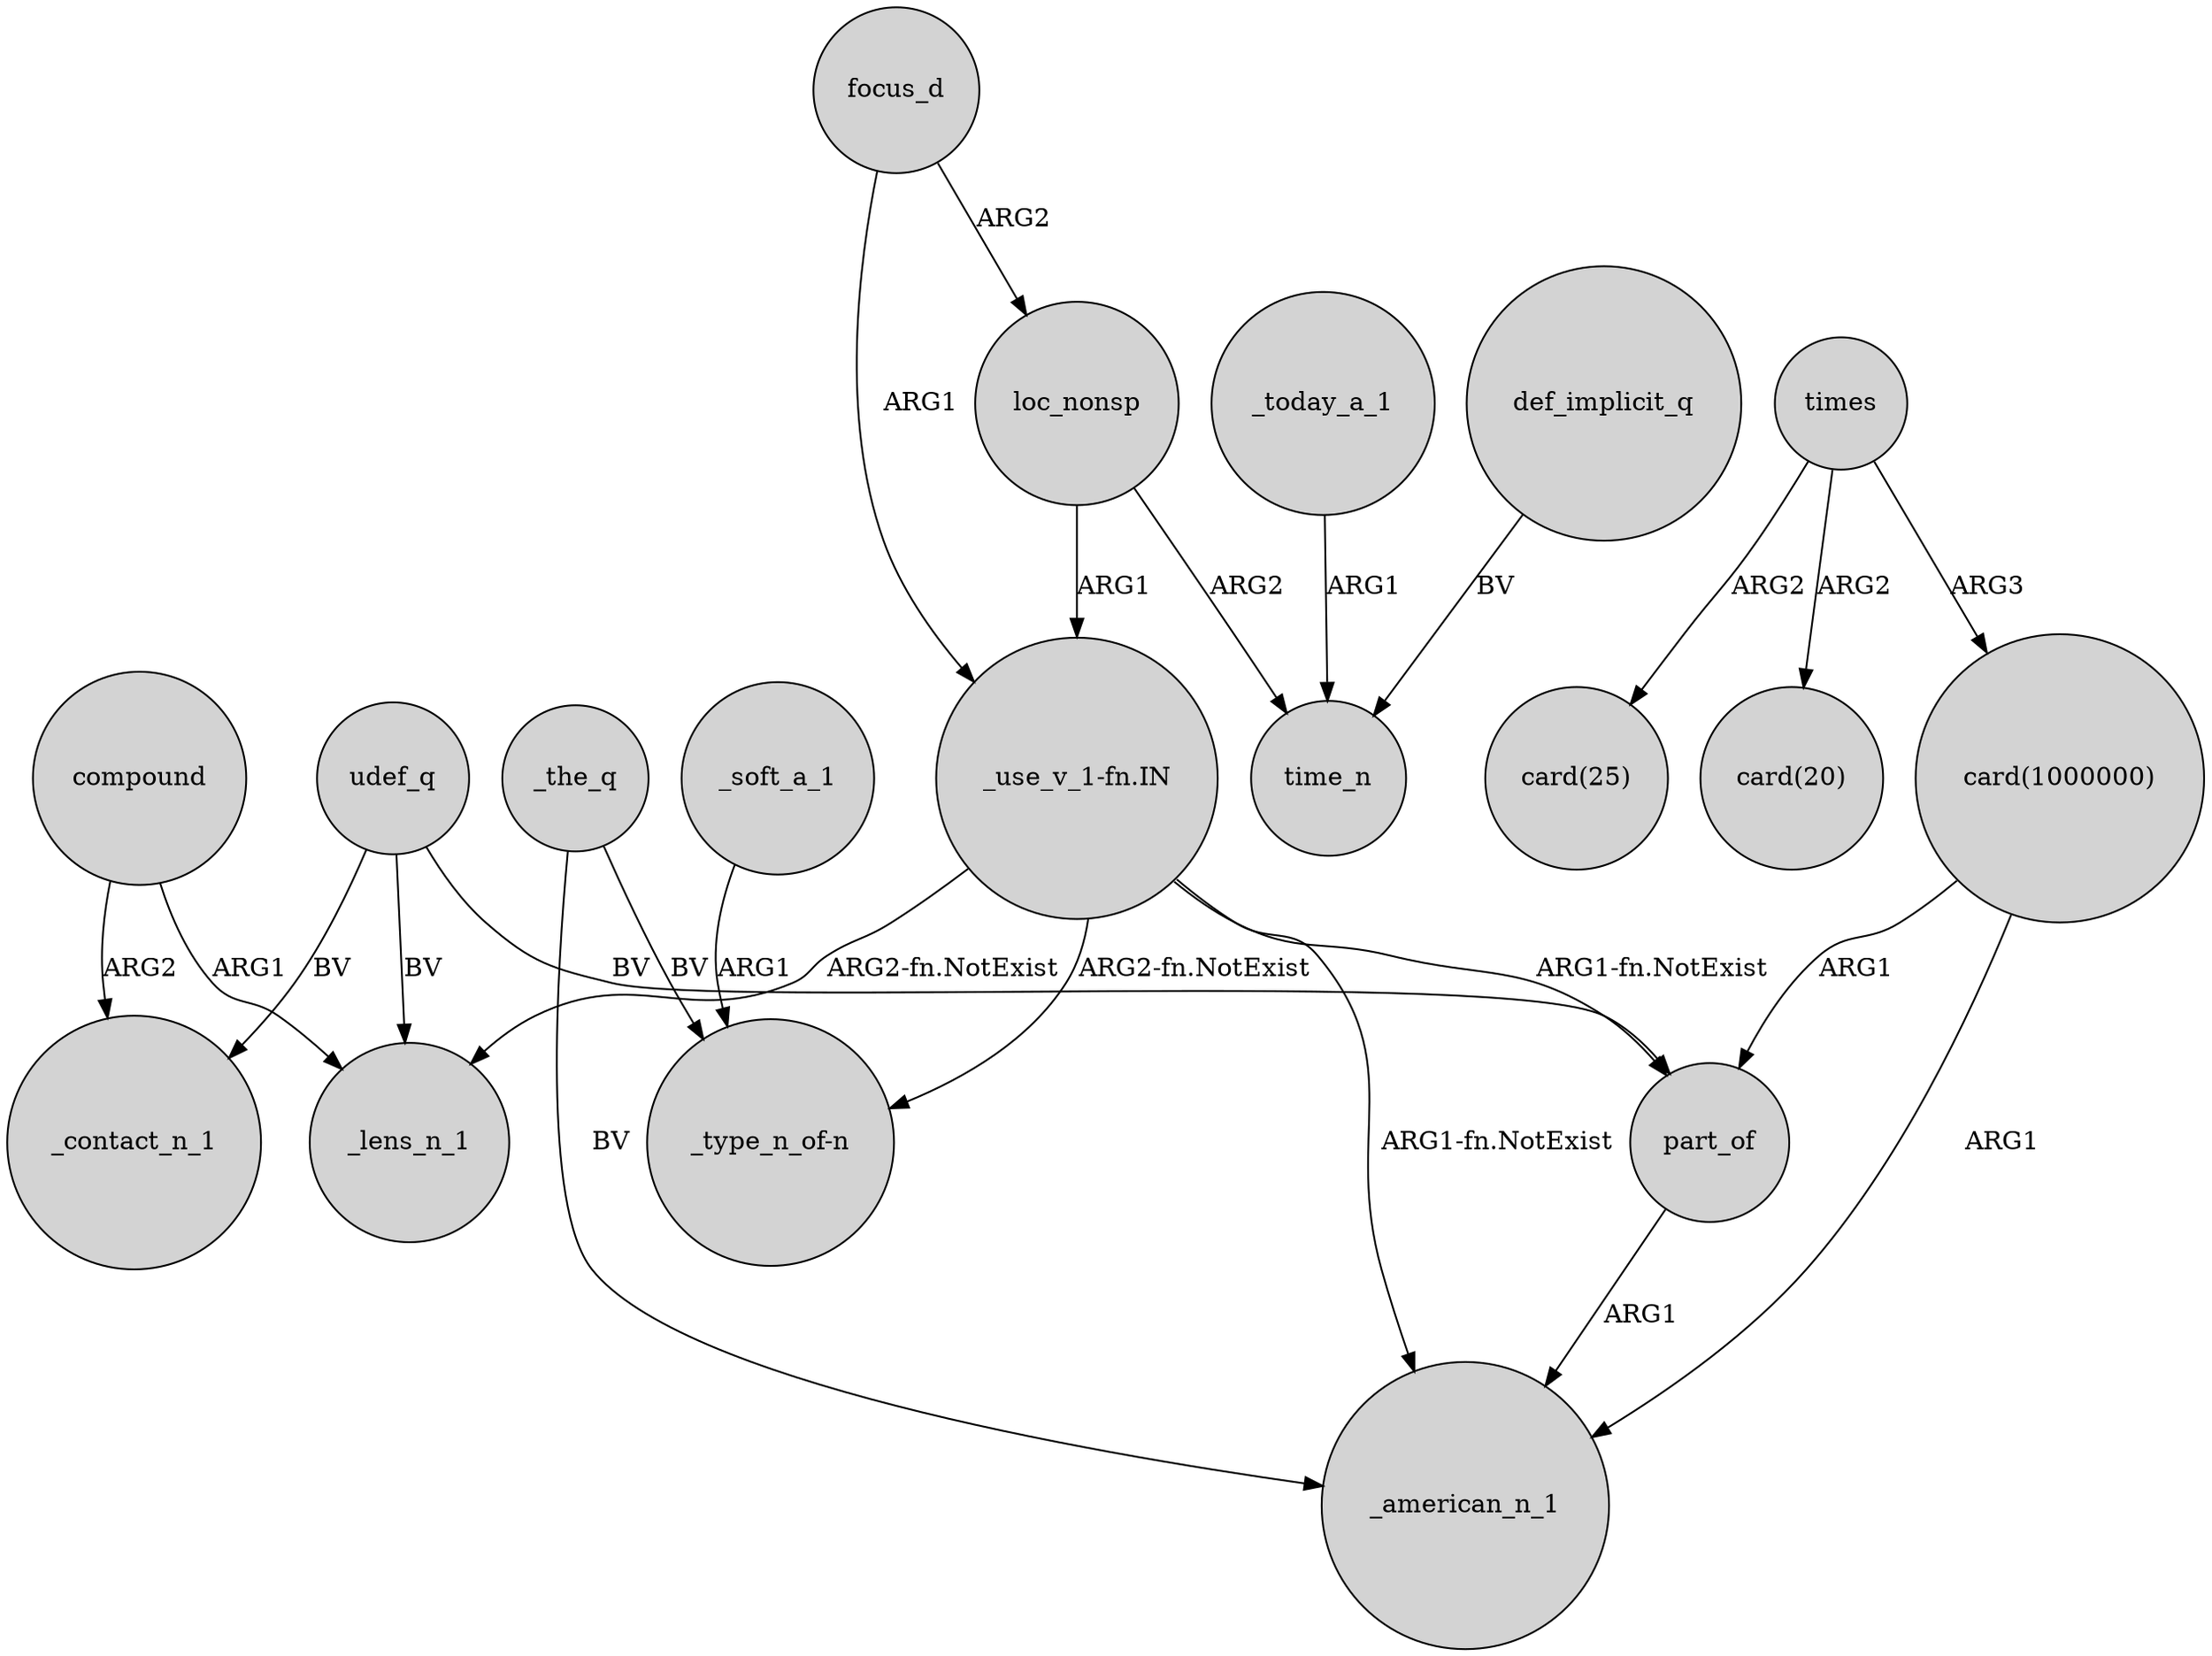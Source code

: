 digraph {
	node [shape=circle style=filled]
	"card(1000000)" -> _american_n_1 [label=ARG1]
	focus_d -> loc_nonsp [label=ARG2]
	udef_q -> part_of [label=BV]
	_today_a_1 -> time_n [label=ARG1]
	compound -> _contact_n_1 [label=ARG2]
	_the_q -> _american_n_1 [label=BV]
	"_use_v_1-fn.IN" -> "_type_n_of-n" [label="ARG2-fn.NotExist"]
	"_use_v_1-fn.IN" -> _lens_n_1 [label="ARG2-fn.NotExist"]
	loc_nonsp -> time_n [label=ARG2]
	udef_q -> _lens_n_1 [label=BV]
	compound -> _lens_n_1 [label=ARG1]
	_the_q -> "_type_n_of-n" [label=BV]
	times -> "card(25)" [label=ARG2]
	focus_d -> "_use_v_1-fn.IN" [label=ARG1]
	times -> "card(1000000)" [label=ARG3]
	"_use_v_1-fn.IN" -> part_of [label="ARG1-fn.NotExist"]
	times -> "card(20)" [label=ARG2]
	udef_q -> _contact_n_1 [label=BV]
	part_of -> _american_n_1 [label=ARG1]
	"_use_v_1-fn.IN" -> _american_n_1 [label="ARG1-fn.NotExist"]
	_soft_a_1 -> "_type_n_of-n" [label=ARG1]
	loc_nonsp -> "_use_v_1-fn.IN" [label=ARG1]
	"card(1000000)" -> part_of [label=ARG1]
	def_implicit_q -> time_n [label=BV]
}
